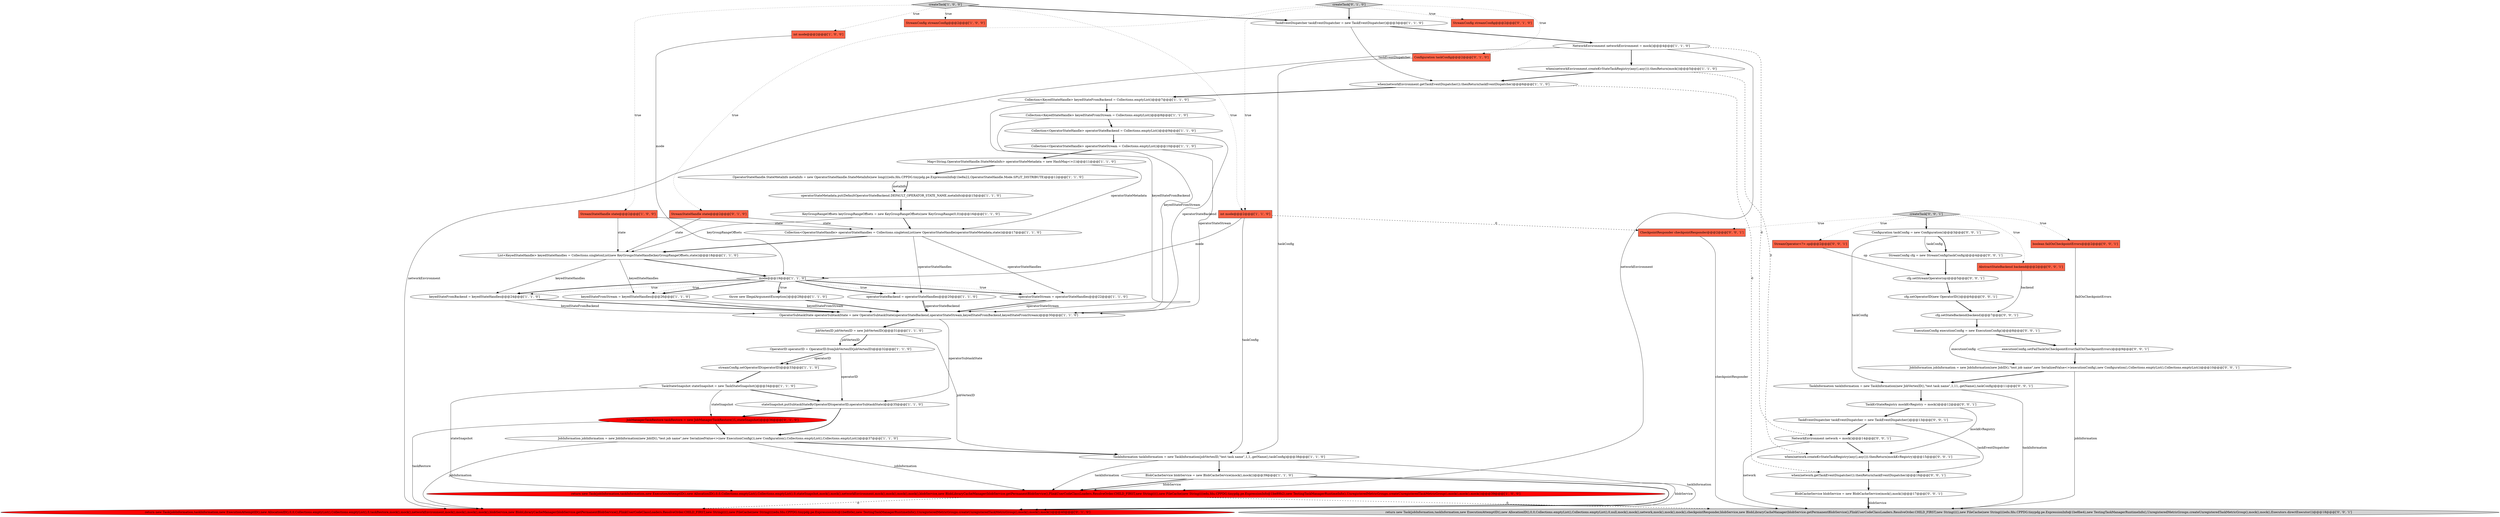 digraph {
40 [style = filled, label = "StreamConfig streamConfig@@@2@@@['0', '1', '0']", fillcolor = tomato, shape = box image = "AAA0AAABBB2BBB"];
12 [style = filled, label = "Collection<KeyedStateHandle> keyedStateFromStream = Collections.emptyList()@@@8@@@['1', '1', '0']", fillcolor = white, shape = ellipse image = "AAA0AAABBB1BBB"];
41 [style = filled, label = "createTask['0', '0', '1']", fillcolor = lightgray, shape = diamond image = "AAA0AAABBB3BBB"];
39 [style = filled, label = "return new Task(jobInformation,taskInformation,new ExecutionAttemptID(),new AllocationID(),0,0,Collections.emptyList(),Collections.emptyList(),0,taskRestore,mock(),mock(),networkEnvironment,mock(),mock(),mock(),mock(),blobService,new BlobLibraryCacheManager(blobService.getPermanentBlobService(),FlinkUserCodeClassLoaders.ResolveOrder.CHILD_FIRST,new String((((),new FileCache(new String((((edu.fdu.CPPDG.tinypdg.pe.ExpressionInfo@1be8b0e),new TestingTaskManagerRuntimeInfo(),UnregisteredMetricGroups.createUnregisteredTaskMetricGroup(),mock(),mock(),mock())@@@40@@@['0', '1', '0']", fillcolor = red, shape = ellipse image = "AAA1AAABBB2BBB"];
33 [style = filled, label = "List<KeyedStateHandle> keyedStateHandles = Collections.singletonList(new KeyGroupsStateHandle(keyGroupRangeOffsets,state))@@@18@@@['1', '1', '0']", fillcolor = white, shape = ellipse image = "AAA0AAABBB1BBB"];
2 [style = filled, label = "Collection<OperatorStateHandle> operatorStateStream = Collections.emptyList()@@@10@@@['1', '1', '0']", fillcolor = white, shape = ellipse image = "AAA0AAABBB1BBB"];
18 [style = filled, label = "createTask['1', '0', '0']", fillcolor = lightgray, shape = diamond image = "AAA0AAABBB1BBB"];
58 [style = filled, label = "return new Task(jobInformation,taskInformation,new ExecutionAttemptID(),new AllocationID(),0,0,Collections.emptyList(),Collections.emptyList(),0,null,mock(),mock(),network,mock(),mock(),mock(),checkpointResponder,blobService,new BlobLibraryCacheManager(blobService.getPermanentBlobService(),FlinkUserCodeClassLoaders.ResolveOrder.CHILD_FIRST,new String((((),new FileCache(new String((((edu.fdu.CPPDG.tinypdg.pe.ExpressionInfo@1be8be4),new TestingTaskManagerRuntimeInfo(),UnregisteredMetricGroups.createUnregisteredTaskMetricGroup(),mock(),mock(),Executors.directExecutor())@@@18@@@['0', '0', '1']", fillcolor = lightgray, shape = ellipse image = "AAA0AAABBB3BBB"];
26 [style = filled, label = "int mode@@@2@@@['1', '1', '0']", fillcolor = tomato, shape = box image = "AAA0AAABBB1BBB"];
11 [style = filled, label = "when(networkEnvironment.createKvStateTaskRegistry(any(),any())).thenReturn(mock())@@@5@@@['1', '1', '0']", fillcolor = white, shape = ellipse image = "AAA0AAABBB1BBB"];
36 [style = filled, label = "Configuration taskConfig@@@2@@@['0', '1', '0']", fillcolor = tomato, shape = box image = "AAA0AAABBB2BBB"];
45 [style = filled, label = "when(network.createKvStateTaskRegistry(any(),any())).thenReturn(mockKvRegistry)@@@15@@@['0', '0', '1']", fillcolor = white, shape = ellipse image = "AAA0AAABBB3BBB"];
55 [style = filled, label = "cfg.setStateBackend(backend)@@@7@@@['0', '0', '1']", fillcolor = white, shape = ellipse image = "AAA0AAABBB3BBB"];
28 [style = filled, label = "keyedStateFromBackend = keyedStateHandles@@@24@@@['1', '1', '0']", fillcolor = white, shape = ellipse image = "AAA0AAABBB1BBB"];
3 [style = filled, label = "StreamConfig streamConfig@@@2@@@['1', '0', '0']", fillcolor = tomato, shape = box image = "AAA0AAABBB1BBB"];
22 [style = filled, label = "throw new IllegalArgumentException()@@@28@@@['1', '1', '0']", fillcolor = white, shape = ellipse image = "AAA0AAABBB1BBB"];
7 [style = filled, label = "operatorStateBackend = operatorStateHandles@@@20@@@['1', '1', '0']", fillcolor = white, shape = ellipse image = "AAA0AAABBB1BBB"];
48 [style = filled, label = "Configuration taskConfig = new Configuration()@@@3@@@['0', '0', '1']", fillcolor = white, shape = ellipse image = "AAA0AAABBB3BBB"];
52 [style = filled, label = "StreamConfig cfg = new StreamConfig(taskConfig)@@@4@@@['0', '0', '1']", fillcolor = white, shape = ellipse image = "AAA0AAABBB3BBB"];
16 [style = filled, label = "TaskEventDispatcher taskEventDispatcher = new TaskEventDispatcher()@@@3@@@['1', '1', '0']", fillcolor = white, shape = ellipse image = "AAA0AAABBB1BBB"];
0 [style = filled, label = "int mode@@@2@@@['1', '0', '0']", fillcolor = tomato, shape = box image = "AAA0AAABBB1BBB"];
10 [style = filled, label = "BlobCacheService blobService = new BlobCacheService(mock(),mock())@@@39@@@['1', '1', '0']", fillcolor = white, shape = ellipse image = "AAA0AAABBB1BBB"];
27 [style = filled, label = "operatorStateStream = operatorStateHandles@@@22@@@['1', '1', '0']", fillcolor = white, shape = ellipse image = "AAA0AAABBB1BBB"];
19 [style = filled, label = "StreamStateHandle state@@@2@@@['1', '0', '0']", fillcolor = tomato, shape = box image = "AAA0AAABBB1BBB"];
59 [style = filled, label = "JobInformation jobInformation = new JobInformation(new JobID(),\"test job name\",new SerializedValue<>(executionConfig),new Configuration(),Collections.emptyList(),Collections.emptyList())@@@10@@@['0', '0', '1']", fillcolor = white, shape = ellipse image = "AAA0AAABBB3BBB"];
24 [style = filled, label = "KeyGroupRangeOffsets keyGroupRangeOffsets = new KeyGroupRangeOffsets(new KeyGroupRange(0,0))@@@16@@@['1', '1', '0']", fillcolor = white, shape = ellipse image = "AAA0AAABBB1BBB"];
44 [style = filled, label = "StreamOperator<?> op@@@2@@@['0', '0', '1']", fillcolor = tomato, shape = box image = "AAA0AAABBB3BBB"];
23 [style = filled, label = "Map<String,OperatorStateHandle.StateMetaInfo> operatorStateMetadata = new HashMap<>(1)@@@11@@@['1', '1', '0']", fillcolor = white, shape = ellipse image = "AAA0AAABBB1BBB"];
14 [style = filled, label = "keyedStateFromStream = keyedStateHandles@@@26@@@['1', '1', '0']", fillcolor = white, shape = ellipse image = "AAA0AAABBB1BBB"];
20 [style = filled, label = "NetworkEnvironment networkEnvironment = mock()@@@4@@@['1', '1', '0']", fillcolor = white, shape = ellipse image = "AAA0AAABBB1BBB"];
15 [style = filled, label = "Collection<OperatorStateHandle> operatorStateBackend = Collections.emptyList()@@@9@@@['1', '1', '0']", fillcolor = white, shape = ellipse image = "AAA0AAABBB1BBB"];
21 [style = filled, label = "mode@@@19@@@['1', '1', '0']", fillcolor = white, shape = diamond image = "AAA0AAABBB1BBB"];
25 [style = filled, label = "when(networkEnvironment.getTaskEventDispatcher()).thenReturn(taskEventDispatcher)@@@6@@@['1', '1', '0']", fillcolor = white, shape = ellipse image = "AAA0AAABBB1BBB"];
43 [style = filled, label = "executionConfig.setFailTaskOnCheckpointError(failOnCheckpointErrors)@@@9@@@['0', '0', '1']", fillcolor = white, shape = ellipse image = "AAA0AAABBB3BBB"];
54 [style = filled, label = "cfg.setOperatorID(new OperatorID())@@@6@@@['0', '0', '1']", fillcolor = white, shape = ellipse image = "AAA0AAABBB3BBB"];
5 [style = filled, label = "TaskInformation taskInformation = new TaskInformation(jobVertexID,\"test task name\",1,1,.getName(),taskConfig)@@@38@@@['1', '1', '0']", fillcolor = white, shape = ellipse image = "AAA0AAABBB1BBB"];
37 [style = filled, label = "JobManagerTaskRestore taskRestore = new JobManagerTaskRestore(1L,stateSnapshot)@@@36@@@['0', '1', '0']", fillcolor = red, shape = ellipse image = "AAA1AAABBB2BBB"];
9 [style = filled, label = "streamConfig.setOperatorID(operatorID)@@@33@@@['1', '1', '0']", fillcolor = white, shape = ellipse image = "AAA0AAABBB1BBB"];
51 [style = filled, label = "AbstractStateBackend backend@@@2@@@['0', '0', '1']", fillcolor = tomato, shape = box image = "AAA0AAABBB3BBB"];
57 [style = filled, label = "TaskInformation taskInformation = new TaskInformation(new JobVertexID(),\"test task name\",1,11,.getName(),taskConfig)@@@11@@@['0', '0', '1']", fillcolor = white, shape = ellipse image = "AAA0AAABBB3BBB"];
6 [style = filled, label = "Collection<OperatorStateHandle> operatorStateHandles = Collections.singletonList(new OperatorStateHandle(operatorStateMetadata,state))@@@17@@@['1', '1', '0']", fillcolor = white, shape = ellipse image = "AAA0AAABBB1BBB"];
49 [style = filled, label = "ExecutionConfig executionConfig = new ExecutionConfig()@@@8@@@['0', '0', '1']", fillcolor = white, shape = ellipse image = "AAA0AAABBB3BBB"];
46 [style = filled, label = "BlobCacheService blobService = new BlobCacheService(mock(),mock())@@@17@@@['0', '0', '1']", fillcolor = white, shape = ellipse image = "AAA0AAABBB3BBB"];
8 [style = filled, label = "JobVertexID jobVertexID = new JobVertexID()@@@31@@@['1', '1', '0']", fillcolor = white, shape = ellipse image = "AAA0AAABBB1BBB"];
34 [style = filled, label = "TaskStateSnapshot stateSnapshot = new TaskStateSnapshot()@@@34@@@['1', '1', '0']", fillcolor = white, shape = ellipse image = "AAA0AAABBB1BBB"];
50 [style = filled, label = "NetworkEnvironment network = mock()@@@14@@@['0', '0', '1']", fillcolor = white, shape = ellipse image = "AAA0AAABBB3BBB"];
47 [style = filled, label = "when(network.getTaskEventDispatcher()).thenReturn(taskEventDispatcher)@@@16@@@['0', '0', '1']", fillcolor = white, shape = ellipse image = "AAA0AAABBB3BBB"];
60 [style = filled, label = "TaskEventDispatcher taskEventDispatcher = new TaskEventDispatcher()@@@13@@@['0', '0', '1']", fillcolor = white, shape = ellipse image = "AAA0AAABBB3BBB"];
42 [style = filled, label = "boolean failOnCheckpointErrors@@@2@@@['0', '0', '1']", fillcolor = tomato, shape = box image = "AAA0AAABBB3BBB"];
1 [style = filled, label = "operatorStateMetadata.put(DefaultOperatorStateBackend.DEFAULT_OPERATOR_STATE_NAME,metaInfo)@@@15@@@['1', '1', '0']", fillcolor = white, shape = ellipse image = "AAA0AAABBB1BBB"];
30 [style = filled, label = "OperatorSubtaskState operatorSubtaskState = new OperatorSubtaskState(operatorStateBackend,operatorStateStream,keyedStateFromBackend,keyedStateFromStream)@@@30@@@['1', '1', '0']", fillcolor = white, shape = ellipse image = "AAA0AAABBB1BBB"];
32 [style = filled, label = "return new Task(jobInformation,taskInformation,new ExecutionAttemptID(),new AllocationID(),0,0,Collections.emptyList(),Collections.emptyList(),0,stateSnapshot,mock(),mock(),networkEnvironment,mock(),mock(),mock(),mock(),blobService,new BlobLibraryCacheManager(blobService.getPermanentBlobService(),FlinkUserCodeClassLoaders.ResolveOrder.CHILD_FIRST,new String((((),new FileCache(new String((((edu.fdu.CPPDG.tinypdg.pe.ExpressionInfo@1be89b2),new TestingTaskManagerRuntimeInfo(),UnregisteredMetricGroups.createUnregisteredTaskMetricGroup(),mock(),mock(),mock())@@@39@@@['1', '0', '0']", fillcolor = red, shape = ellipse image = "AAA1AAABBB1BBB"];
4 [style = filled, label = "JobInformation jobInformation = new JobInformation(new JobID(),\"test job name\",new SerializedValue<>(new ExecutionConfig()),new Configuration(),Collections.emptyList(),Collections.emptyList())@@@37@@@['1', '1', '0']", fillcolor = white, shape = ellipse image = "AAA0AAABBB1BBB"];
17 [style = filled, label = "stateSnapshot.putSubtaskStateByOperatorID(operatorID,operatorSubtaskState)@@@35@@@['1', '1', '0']", fillcolor = white, shape = ellipse image = "AAA0AAABBB1BBB"];
35 [style = filled, label = "createTask['0', '1', '0']", fillcolor = lightgray, shape = diamond image = "AAA0AAABBB2BBB"];
31 [style = filled, label = "OperatorID operatorID = OperatorID.fromJobVertexID(jobVertexID)@@@32@@@['1', '1', '0']", fillcolor = white, shape = ellipse image = "AAA0AAABBB1BBB"];
29 [style = filled, label = "OperatorStateHandle.StateMetaInfo metaInfo = new OperatorStateHandle.StateMetaInfo(new long((((edu.fdu.CPPDG.tinypdg.pe.ExpressionInfo@1be8a22,OperatorStateHandle.Mode.SPLIT_DISTRIBUTE)@@@12@@@['1', '1', '0']", fillcolor = white, shape = ellipse image = "AAA0AAABBB1BBB"];
53 [style = filled, label = "TaskKvStateRegistry mockKvRegistry = mock()@@@12@@@['0', '0', '1']", fillcolor = white, shape = ellipse image = "AAA0AAABBB3BBB"];
56 [style = filled, label = "CheckpointResponder checkpointResponder@@@2@@@['0', '0', '1']", fillcolor = tomato, shape = box image = "AAA0AAABBB3BBB"];
61 [style = filled, label = "cfg.setStreamOperator(op)@@@5@@@['0', '0', '1']", fillcolor = white, shape = ellipse image = "AAA0AAABBB3BBB"];
38 [style = filled, label = "StreamStateHandle state@@@2@@@['0', '1', '0']", fillcolor = tomato, shape = box image = "AAA0AAABBB2BBB"];
13 [style = filled, label = "Collection<KeyedStateHandle> keyedStateFromBackend = Collections.emptyList()@@@7@@@['1', '1', '0']", fillcolor = white, shape = ellipse image = "AAA0AAABBB1BBB"];
54->55 [style = bold, label=""];
7->30 [style = bold, label=""];
31->9 [style = bold, label=""];
19->33 [style = solid, label="state"];
55->49 [style = bold, label=""];
34->32 [style = solid, label="stateSnapshot"];
28->30 [style = solid, label="keyedStateFromBackend"];
0->21 [style = solid, label="mode"];
29->1 [style = solid, label="metaInfo"];
48->52 [style = solid, label="taskConfig"];
59->57 [style = bold, label=""];
10->32 [style = bold, label=""];
16->25 [style = solid, label="taskEventDispatcher"];
60->50 [style = bold, label=""];
21->27 [style = dotted, label="true"];
35->26 [style = dotted, label="true"];
19->6 [style = solid, label="state"];
26->56 [style = dashed, label="0"];
22->30 [style = bold, label=""];
21->28 [style = bold, label=""];
23->29 [style = bold, label=""];
2->23 [style = bold, label=""];
48->52 [style = bold, label=""];
41->48 [style = bold, label=""];
10->39 [style = bold, label=""];
34->37 [style = solid, label="stateSnapshot"];
57->58 [style = solid, label="taskInformation"];
34->17 [style = bold, label=""];
15->30 [style = solid, label="operatorStateBackend"];
21->7 [style = dotted, label="true"];
18->3 [style = dotted, label="true"];
50->45 [style = bold, label=""];
41->51 [style = dotted, label="true"];
56->58 [style = solid, label="checkpointResponder"];
41->42 [style = dotted, label="true"];
31->9 [style = solid, label="operatorID"];
29->1 [style = bold, label=""];
30->8 [style = bold, label=""];
44->61 [style = solid, label="op"];
53->60 [style = bold, label=""];
11->25 [style = bold, label=""];
14->30 [style = solid, label="keyedStateFromStream"];
5->10 [style = bold, label=""];
38->33 [style = solid, label="state"];
14->30 [style = bold, label=""];
28->30 [style = bold, label=""];
33->14 [style = solid, label="keyedStateHandles"];
12->30 [style = solid, label="keyedStateFromStream"];
27->30 [style = bold, label=""];
35->38 [style = dotted, label="true"];
2->30 [style = solid, label="operatorStateStream"];
21->22 [style = dotted, label="true"];
60->47 [style = solid, label="taskEventDispatcher"];
17->37 [style = bold, label=""];
21->28 [style = dotted, label="true"];
53->45 [style = solid, label="mockKvRegistry"];
30->17 [style = solid, label="operatorSubtaskState"];
13->12 [style = bold, label=""];
5->39 [style = solid, label="taskInformation"];
21->22 [style = bold, label=""];
18->26 [style = dotted, label="true"];
21->7 [style = bold, label=""];
18->0 [style = dotted, label="true"];
8->5 [style = solid, label="jobVertexID"];
16->20 [style = bold, label=""];
57->53 [style = bold, label=""];
27->30 [style = solid, label="operatorStateStream"];
7->30 [style = solid, label="operatorStateBackend"];
38->6 [style = solid, label="state"];
43->59 [style = bold, label=""];
50->58 [style = solid, label="network"];
35->40 [style = dotted, label="true"];
8->31 [style = bold, label=""];
21->27 [style = bold, label=""];
52->61 [style = bold, label=""];
18->19 [style = dotted, label="true"];
49->59 [style = solid, label="executionConfig"];
25->47 [style = dashed, label="0"];
13->30 [style = solid, label="keyedStateFromBackend"];
4->39 [style = solid, label="jobInformation"];
51->55 [style = solid, label="backend"];
48->57 [style = solid, label="taskConfig"];
5->32 [style = solid, label="taskInformation"];
32->58 [style = dashed, label="0"];
23->6 [style = solid, label="operatorStateMetadata"];
20->39 [style = solid, label="networkEnvironment"];
59->58 [style = solid, label="jobInformation"];
6->33 [style = bold, label=""];
32->39 [style = dashed, label="0"];
61->54 [style = bold, label=""];
42->43 [style = solid, label="failOnCheckpointErrors"];
4->5 [style = bold, label=""];
41->44 [style = dotted, label="true"];
17->4 [style = bold, label=""];
6->27 [style = solid, label="operatorStateHandles"];
4->32 [style = solid, label="jobInformation"];
20->11 [style = bold, label=""];
21->14 [style = bold, label=""];
18->16 [style = bold, label=""];
36->5 [style = solid, label="taskConfig"];
15->2 [style = bold, label=""];
35->16 [style = bold, label=""];
46->58 [style = solid, label="blobService"];
25->13 [style = bold, label=""];
35->36 [style = dotted, label="true"];
12->15 [style = bold, label=""];
47->46 [style = bold, label=""];
46->58 [style = bold, label=""];
26->21 [style = solid, label="mode"];
26->5 [style = solid, label="taskConfig"];
10->39 [style = solid, label="blobService"];
49->43 [style = bold, label=""];
37->4 [style = bold, label=""];
31->17 [style = solid, label="operatorID"];
41->56 [style = dotted, label="true"];
20->50 [style = dashed, label="0"];
6->7 [style = solid, label="operatorStateHandles"];
37->39 [style = solid, label="taskRestore"];
10->32 [style = solid, label="blobService"];
1->24 [style = bold, label=""];
8->31 [style = solid, label="jobVertexID"];
21->14 [style = dotted, label="true"];
45->47 [style = bold, label=""];
33->21 [style = bold, label=""];
24->6 [style = bold, label=""];
20->32 [style = solid, label="networkEnvironment"];
33->28 [style = solid, label="keyedStateHandles"];
24->33 [style = solid, label="keyGroupRangeOffsets"];
11->45 [style = dashed, label="0"];
9->34 [style = bold, label=""];
}
